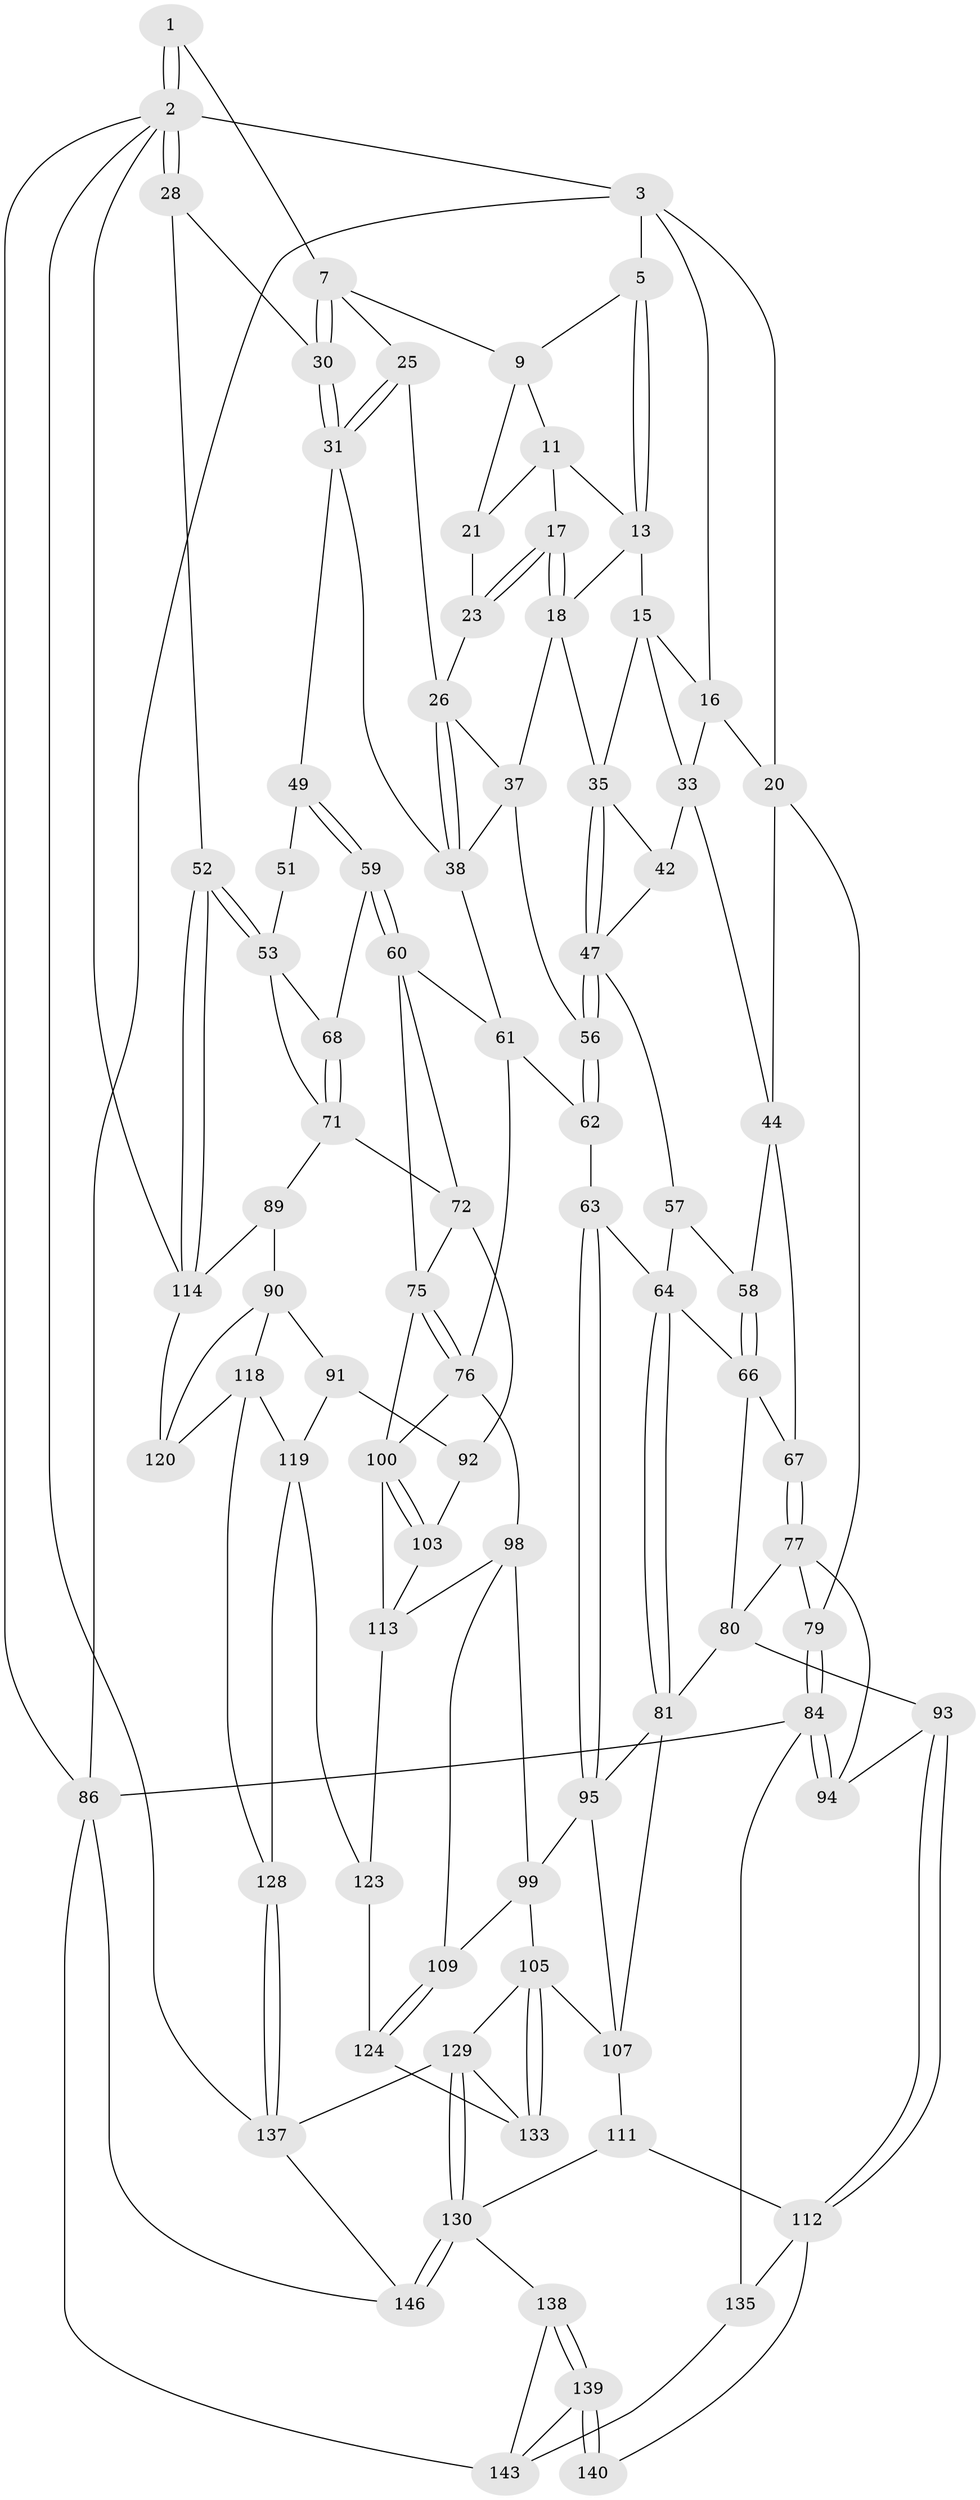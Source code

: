 // Generated by graph-tools (version 1.1) at 2025/52/02/27/25 19:52:41]
// undirected, 87 vertices, 188 edges
graph export_dot {
graph [start="1"]
  node [color=gray90,style=filled];
  1 [pos="+0.7110811246712293+0"];
  2 [pos="+1+0",super="+122"];
  3 [pos="+0+0",super="+4"];
  5 [pos="+0.30511603812230526+0",super="+6"];
  7 [pos="+0.6819054208083853+0.03612451065414033",super="+8"];
  9 [pos="+0.5315248495029393+0.08860907899924983",super="+10"];
  11 [pos="+0.4134658429046871+0.10544429823145013",super="+12"];
  13 [pos="+0.3349767774980975+0.00964721433128759",super="+14"];
  15 [pos="+0.21153770486622347+0.1436531020702404",super="+32"];
  16 [pos="+0.17983130087035928+0.07785245449070839",super="+19"];
  17 [pos="+0.3492189483830199+0.21003970352786697"];
  18 [pos="+0.33516843931028945+0.21952044926647704",super="+34"];
  20 [pos="+0+0.14089526886431122",super="+46"];
  21 [pos="+0.5263953182809855+0.09541128545854574",super="+22"];
  23 [pos="+0.4769299548481766+0.19369687772730682",super="+24"];
  25 [pos="+0.6791126624880016+0.16253367320169973"];
  26 [pos="+0.4970872740630244+0.20651999777512228",super="+27"];
  28 [pos="+1+0.027051913613926462",super="+29"];
  30 [pos="+0.9220899620739798+0.14305471849670343"];
  31 [pos="+0.6995474343054193+0.23283674317900066",super="+41"];
  33 [pos="+0.04875249811864602+0.190298959500197",super="+43"];
  35 [pos="+0.3028725276141005+0.23515510525766928",super="+36"];
  37 [pos="+0.4183964644922569+0.3133469448121827",super="+40"];
  38 [pos="+0.5143307189659024+0.23278687990293107",super="+39"];
  42 [pos="+0.1727057642813509+0.25430861145494665"];
  44 [pos="+0.13979740174386918+0.331126692660151",super="+45"];
  47 [pos="+0.2890503415211012+0.3015071334551614",super="+48"];
  49 [pos="+0.7058104894974022+0.3018203502872974",super="+50"];
  51 [pos="+0.93965542091764+0.20011799498196395",super="+55"];
  52 [pos="+1+0.4771234086601962"];
  53 [pos="+1+0.4770972521691021",super="+54"];
  56 [pos="+0.3954725540834676+0.41237942954704504"];
  57 [pos="+0.23167930484575647+0.3823671620527105"];
  58 [pos="+0.16910369008596382+0.36496631355721837"];
  59 [pos="+0.6975512183066961+0.3352611345030788"];
  60 [pos="+0.6580758531995636+0.3680717974297771",super="+73"];
  61 [pos="+0.5552968668272176+0.3617249274337149",super="+69"];
  62 [pos="+0.36506545526500406+0.4924661860832723"];
  63 [pos="+0.3639601808253022+0.4929576423554367"];
  64 [pos="+0.3203862904867911+0.4947393495579734",super="+65"];
  66 [pos="+0.12968163417774872+0.4322318099445842",super="+70"];
  67 [pos="+0.05538795637795687+0.44096882319708486"];
  68 [pos="+0.8051733293888564+0.4126082102250428"];
  71 [pos="+0.8179889369137249+0.5229756231294961",super="+74"];
  72 [pos="+0.6908453260654562+0.5329828206599583",super="+87"];
  75 [pos="+0.557009691748929+0.5402393048247658",super="+88"];
  76 [pos="+0.5062222727711526+0.5548979800821403",super="+97"];
  77 [pos="+0.06622951645784571+0.53504565932244",super="+78"];
  79 [pos="+0+0.556550880088104"];
  80 [pos="+0.14129801364056646+0.539963545496294",super="+83"];
  81 [pos="+0.24901904811971118+0.617490306622278",super="+82"];
  84 [pos="+0+0.7076558666408136",super="+85"];
  86 [pos="+0+1",super="+145"];
  89 [pos="+0.8515609064430093+0.5939222987388098"];
  90 [pos="+0.8207656245462658+0.6331831004171286",super="+117"];
  91 [pos="+0.7886997031619728+0.6339426147663344",super="+116"];
  92 [pos="+0.6921601769913835+0.6156147319499825",super="+102"];
  93 [pos="+0.09343144957802171+0.7059098964410003"];
  94 [pos="+0.05279183014121254+0.6862687976918894"];
  95 [pos="+0.3698180346486012+0.6313282031747598",super="+96"];
  98 [pos="+0.380710513477363+0.6430408737030215",super="+108"];
  99 [pos="+0.3803910124416094+0.6430323923965907",super="+104"];
  100 [pos="+0.6017341268120512+0.6375819119573013",super="+101"];
  103 [pos="+0.6434547000652495+0.701770127184494"];
  105 [pos="+0.36034963785761254+0.7636951988828471",super="+106"];
  107 [pos="+0.3038583141497572+0.7136527907947701",super="+110"];
  109 [pos="+0.4359032835302219+0.7281219168295158"];
  111 [pos="+0.16756360525362385+0.7819799589991046"];
  112 [pos="+0.13042081602431066+0.7683013743329768",super="+134"];
  113 [pos="+0.5110901868272946+0.6532389760282066",super="+121"];
  114 [pos="+1+0.8197953589886036",super="+115"];
  118 [pos="+0.8112214093552579+0.7189271988753124",super="+127"];
  119 [pos="+0.7259262745218689+0.7319054497547455",super="+125"];
  120 [pos="+0.9163360677534164+0.7420439944133619"];
  123 [pos="+0.5861314812612192+0.763665307284684",super="+126"];
  124 [pos="+0.4893360320698917+0.786696892761594",super="+132"];
  128 [pos="+0.7495099811342737+1"];
  129 [pos="+0.29402157055569644+0.8804146714127299",super="+136"];
  130 [pos="+0.2889777496252327+0.8826379072246642",super="+131"];
  133 [pos="+0.4599032762834189+0.8428075455317297"];
  135 [pos="+0+0.8541004018626761"];
  137 [pos="+0.7761142671638077+1",super="+141"];
  138 [pos="+0.15511879750706337+0.9432958929383003"];
  139 [pos="+0.13175995958547276+0.9251234120848509",super="+142"];
  140 [pos="+0.06914735822903782+0.8614979964476749"];
  143 [pos="+0.05202426410248934+0.948379965139551",super="+144"];
  146 [pos="+0.30108869444023345+1"];
  1 -- 2;
  1 -- 2;
  1 -- 7;
  2 -- 3;
  2 -- 28;
  2 -- 28;
  2 -- 86;
  2 -- 137;
  2 -- 114;
  3 -- 20;
  3 -- 86;
  3 -- 16;
  3 -- 5;
  5 -- 13;
  5 -- 13;
  5 -- 9;
  7 -- 30;
  7 -- 30;
  7 -- 9;
  7 -- 25;
  9 -- 21;
  9 -- 11;
  11 -- 21;
  11 -- 17;
  11 -- 13;
  13 -- 18;
  13 -- 15;
  15 -- 16;
  15 -- 33;
  15 -- 35;
  16 -- 33;
  16 -- 20;
  17 -- 18;
  17 -- 18;
  17 -- 23;
  17 -- 23;
  18 -- 35;
  18 -- 37;
  20 -- 44;
  20 -- 79;
  21 -- 23 [weight=2];
  23 -- 26;
  25 -- 26;
  25 -- 31;
  25 -- 31;
  26 -- 38;
  26 -- 38;
  26 -- 37;
  28 -- 52;
  28 -- 30;
  30 -- 31;
  30 -- 31;
  31 -- 49;
  31 -- 38;
  33 -- 42;
  33 -- 44;
  35 -- 47;
  35 -- 47;
  35 -- 42;
  37 -- 56;
  37 -- 38;
  38 -- 61;
  42 -- 47;
  44 -- 58;
  44 -- 67;
  47 -- 56;
  47 -- 56;
  47 -- 57;
  49 -- 59;
  49 -- 59;
  49 -- 51 [weight=2];
  51 -- 53;
  52 -- 53;
  52 -- 53;
  52 -- 114;
  52 -- 114;
  53 -- 71;
  53 -- 68;
  56 -- 62;
  56 -- 62;
  57 -- 58;
  57 -- 64;
  58 -- 66;
  58 -- 66;
  59 -- 60;
  59 -- 60;
  59 -- 68;
  60 -- 61;
  60 -- 72;
  60 -- 75;
  61 -- 76;
  61 -- 62;
  62 -- 63;
  63 -- 64;
  63 -- 95;
  63 -- 95;
  64 -- 81;
  64 -- 81;
  64 -- 66;
  66 -- 67;
  66 -- 80;
  67 -- 77;
  67 -- 77;
  68 -- 71;
  68 -- 71;
  71 -- 72;
  71 -- 89;
  72 -- 92;
  72 -- 75;
  75 -- 76;
  75 -- 76;
  75 -- 100;
  76 -- 100;
  76 -- 98;
  77 -- 80;
  77 -- 94;
  77 -- 79;
  79 -- 84;
  79 -- 84;
  80 -- 93;
  80 -- 81;
  81 -- 95;
  81 -- 107;
  84 -- 94;
  84 -- 94;
  84 -- 86;
  84 -- 135;
  86 -- 146;
  86 -- 143;
  89 -- 90;
  89 -- 114;
  90 -- 91;
  90 -- 120;
  90 -- 118;
  91 -- 92 [weight=2];
  91 -- 119;
  92 -- 103;
  93 -- 94;
  93 -- 112;
  93 -- 112;
  95 -- 99;
  95 -- 107;
  98 -- 99;
  98 -- 113;
  98 -- 109;
  99 -- 105;
  99 -- 109;
  100 -- 103;
  100 -- 103;
  100 -- 113;
  103 -- 113;
  105 -- 133;
  105 -- 133;
  105 -- 129;
  105 -- 107;
  107 -- 111;
  109 -- 124;
  109 -- 124;
  111 -- 112;
  111 -- 130;
  112 -- 140;
  112 -- 135;
  113 -- 123;
  114 -- 120;
  118 -- 119;
  118 -- 120;
  118 -- 128;
  119 -- 128;
  119 -- 123;
  123 -- 124 [weight=2];
  124 -- 133;
  128 -- 137;
  128 -- 137;
  129 -- 130;
  129 -- 130;
  129 -- 133;
  129 -- 137;
  130 -- 146;
  130 -- 146;
  130 -- 138;
  135 -- 143;
  137 -- 146;
  138 -- 139;
  138 -- 139;
  138 -- 143;
  139 -- 140 [weight=2];
  139 -- 140;
  139 -- 143;
}

